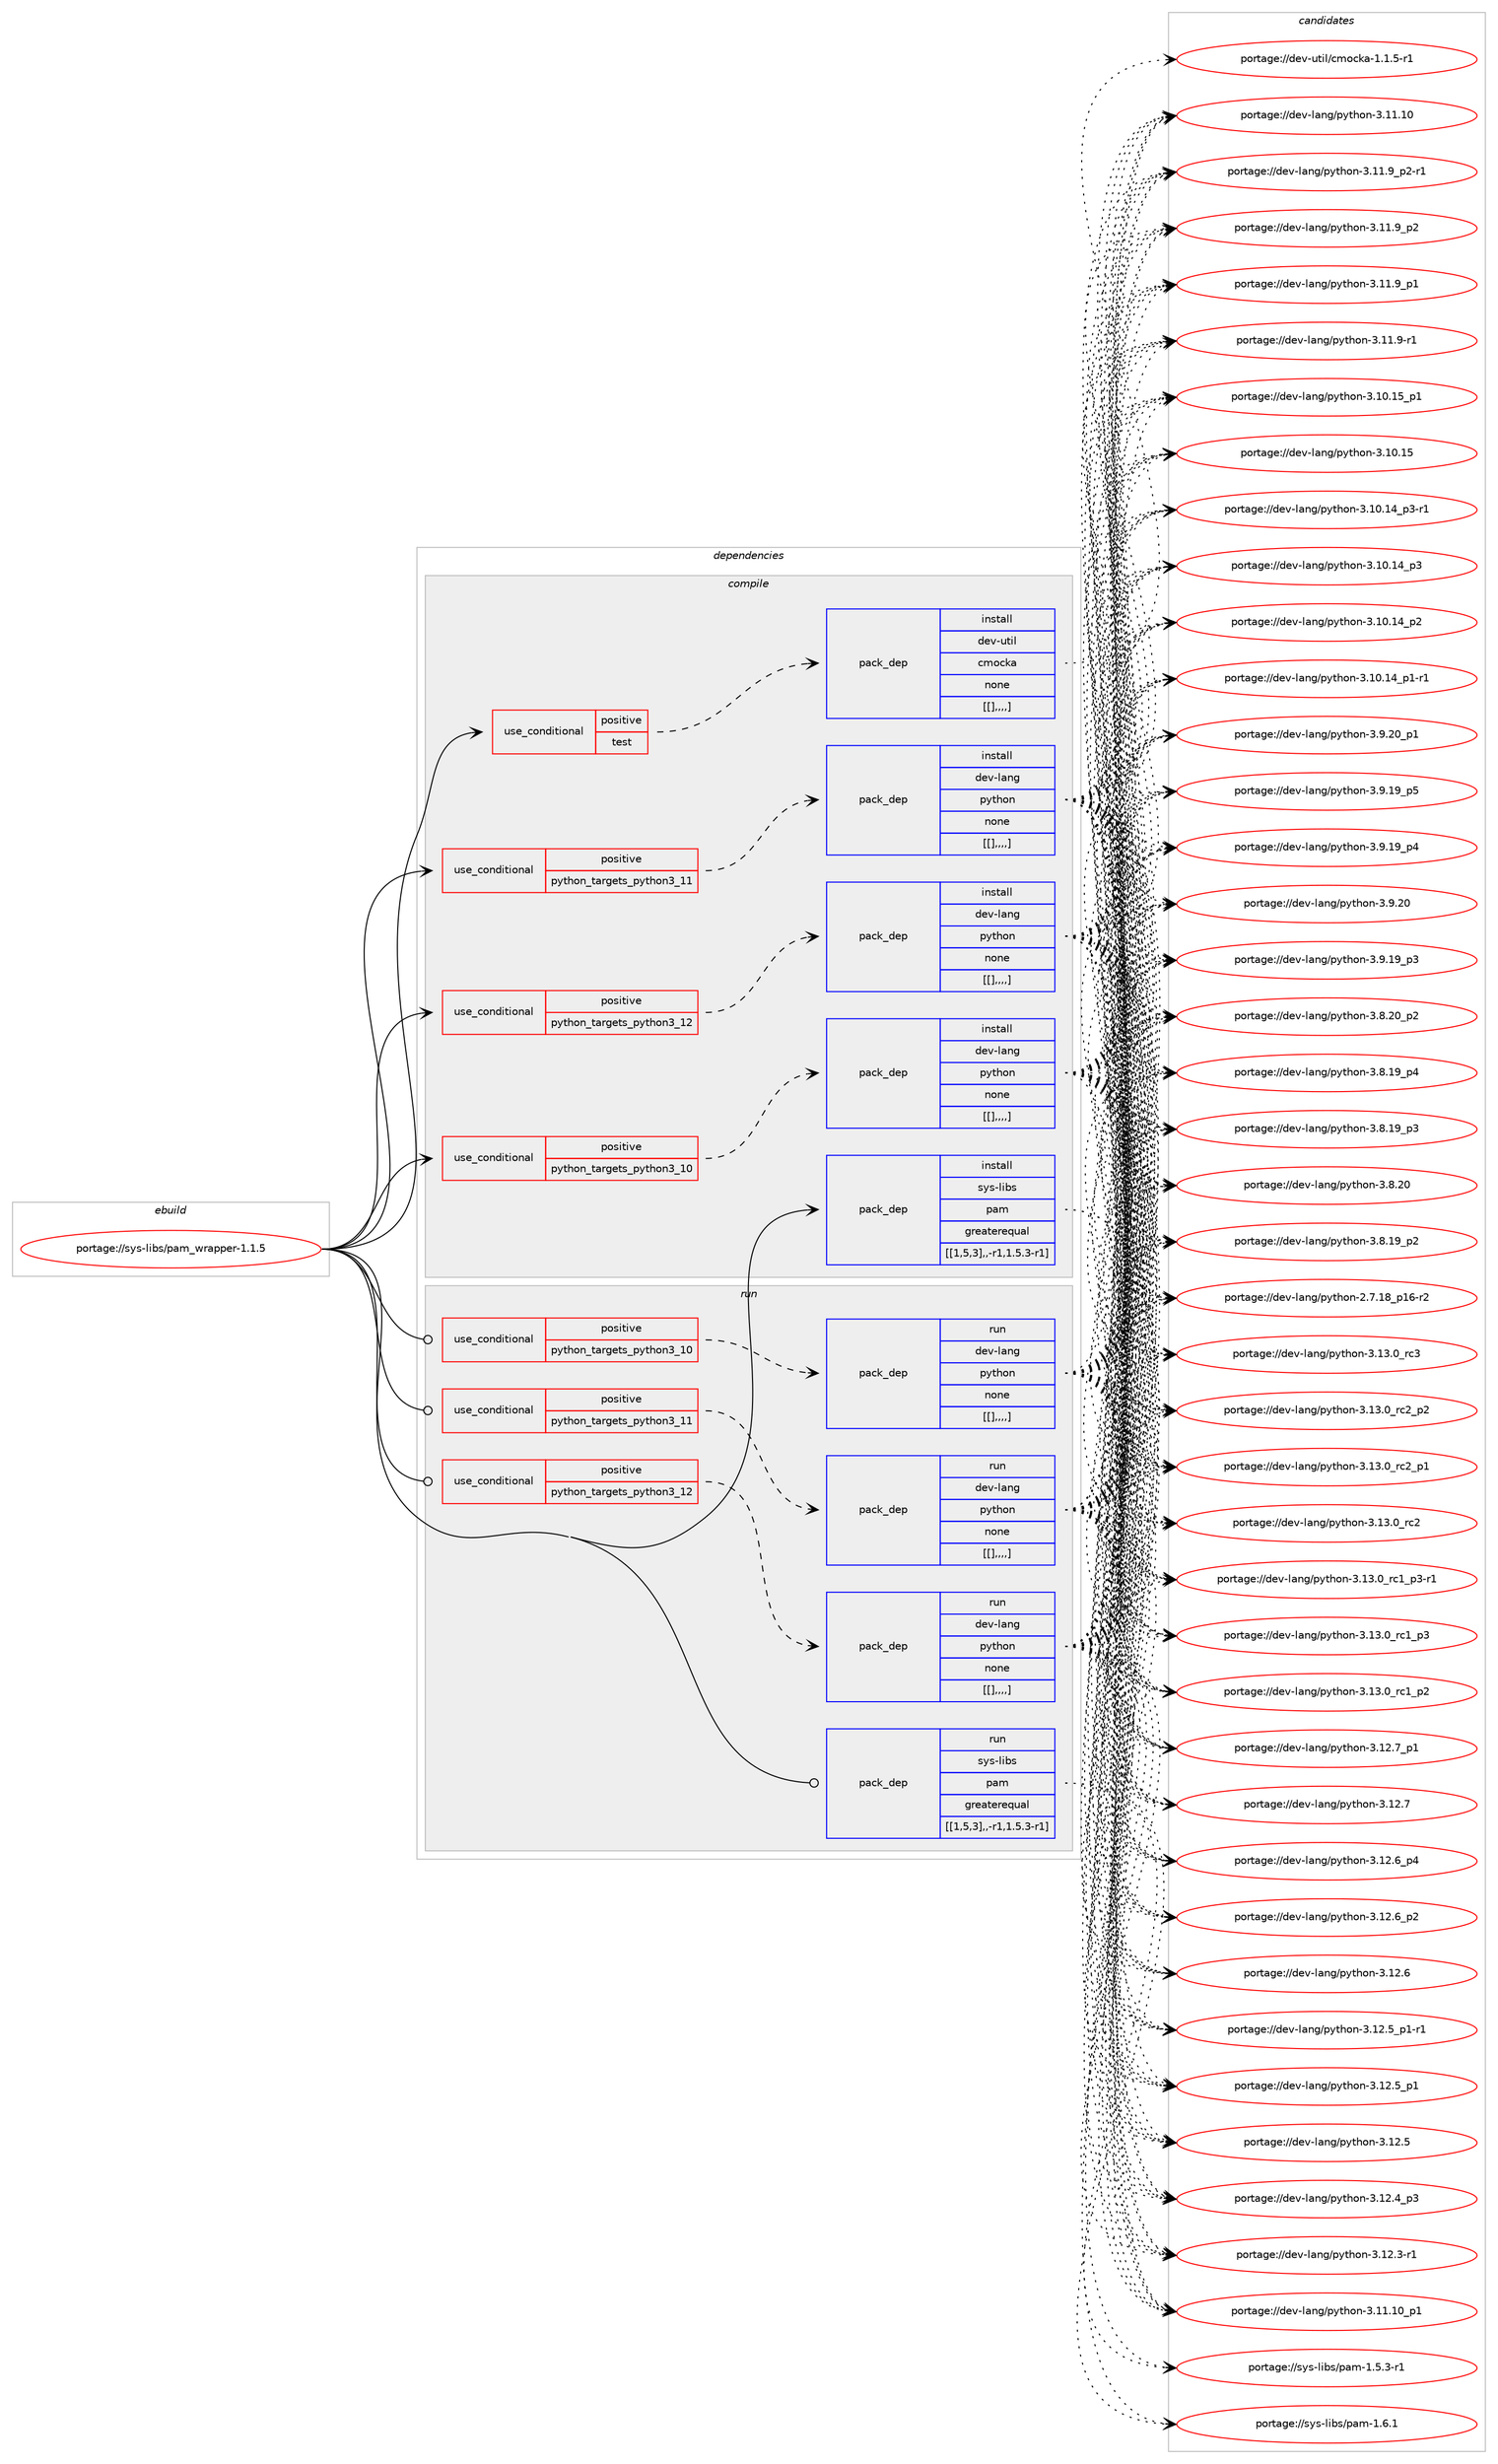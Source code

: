 digraph prolog {

# *************
# Graph options
# *************

newrank=true;
concentrate=true;
compound=true;
graph [rankdir=LR,fontname=Helvetica,fontsize=10,ranksep=1.5];#, ranksep=2.5, nodesep=0.2];
edge  [arrowhead=vee];
node  [fontname=Helvetica,fontsize=10];

# **********
# The ebuild
# **********

subgraph cluster_leftcol {
color=gray;
label=<<i>ebuild</i>>;
id [label="portage://sys-libs/pam_wrapper-1.1.5", color=red, width=4, href="../sys-libs/pam_wrapper-1.1.5.svg"];
}

# ****************
# The dependencies
# ****************

subgraph cluster_midcol {
color=gray;
label=<<i>dependencies</i>>;
subgraph cluster_compile {
fillcolor="#eeeeee";
style=filled;
label=<<i>compile</i>>;
subgraph cond4234 {
dependency12130 [label=<<TABLE BORDER="0" CELLBORDER="1" CELLSPACING="0" CELLPADDING="4"><TR><TD ROWSPAN="3" CELLPADDING="10">use_conditional</TD></TR><TR><TD>positive</TD></TR><TR><TD>python_targets_python3_10</TD></TR></TABLE>>, shape=none, color=red];
subgraph pack7859 {
dependency12131 [label=<<TABLE BORDER="0" CELLBORDER="1" CELLSPACING="0" CELLPADDING="4" WIDTH="220"><TR><TD ROWSPAN="6" CELLPADDING="30">pack_dep</TD></TR><TR><TD WIDTH="110">install</TD></TR><TR><TD>dev-lang</TD></TR><TR><TD>python</TD></TR><TR><TD>none</TD></TR><TR><TD>[[],,,,]</TD></TR></TABLE>>, shape=none, color=blue];
}
dependency12130:e -> dependency12131:w [weight=20,style="dashed",arrowhead="vee"];
}
id:e -> dependency12130:w [weight=20,style="solid",arrowhead="vee"];
subgraph cond4235 {
dependency12132 [label=<<TABLE BORDER="0" CELLBORDER="1" CELLSPACING="0" CELLPADDING="4"><TR><TD ROWSPAN="3" CELLPADDING="10">use_conditional</TD></TR><TR><TD>positive</TD></TR><TR><TD>python_targets_python3_11</TD></TR></TABLE>>, shape=none, color=red];
subgraph pack7860 {
dependency12133 [label=<<TABLE BORDER="0" CELLBORDER="1" CELLSPACING="0" CELLPADDING="4" WIDTH="220"><TR><TD ROWSPAN="6" CELLPADDING="30">pack_dep</TD></TR><TR><TD WIDTH="110">install</TD></TR><TR><TD>dev-lang</TD></TR><TR><TD>python</TD></TR><TR><TD>none</TD></TR><TR><TD>[[],,,,]</TD></TR></TABLE>>, shape=none, color=blue];
}
dependency12132:e -> dependency12133:w [weight=20,style="dashed",arrowhead="vee"];
}
id:e -> dependency12132:w [weight=20,style="solid",arrowhead="vee"];
subgraph cond4236 {
dependency12134 [label=<<TABLE BORDER="0" CELLBORDER="1" CELLSPACING="0" CELLPADDING="4"><TR><TD ROWSPAN="3" CELLPADDING="10">use_conditional</TD></TR><TR><TD>positive</TD></TR><TR><TD>python_targets_python3_12</TD></TR></TABLE>>, shape=none, color=red];
subgraph pack7861 {
dependency12135 [label=<<TABLE BORDER="0" CELLBORDER="1" CELLSPACING="0" CELLPADDING="4" WIDTH="220"><TR><TD ROWSPAN="6" CELLPADDING="30">pack_dep</TD></TR><TR><TD WIDTH="110">install</TD></TR><TR><TD>dev-lang</TD></TR><TR><TD>python</TD></TR><TR><TD>none</TD></TR><TR><TD>[[],,,,]</TD></TR></TABLE>>, shape=none, color=blue];
}
dependency12134:e -> dependency12135:w [weight=20,style="dashed",arrowhead="vee"];
}
id:e -> dependency12134:w [weight=20,style="solid",arrowhead="vee"];
subgraph cond4237 {
dependency12136 [label=<<TABLE BORDER="0" CELLBORDER="1" CELLSPACING="0" CELLPADDING="4"><TR><TD ROWSPAN="3" CELLPADDING="10">use_conditional</TD></TR><TR><TD>positive</TD></TR><TR><TD>test</TD></TR></TABLE>>, shape=none, color=red];
subgraph pack7862 {
dependency12137 [label=<<TABLE BORDER="0" CELLBORDER="1" CELLSPACING="0" CELLPADDING="4" WIDTH="220"><TR><TD ROWSPAN="6" CELLPADDING="30">pack_dep</TD></TR><TR><TD WIDTH="110">install</TD></TR><TR><TD>dev-util</TD></TR><TR><TD>cmocka</TD></TR><TR><TD>none</TD></TR><TR><TD>[[],,,,]</TD></TR></TABLE>>, shape=none, color=blue];
}
dependency12136:e -> dependency12137:w [weight=20,style="dashed",arrowhead="vee"];
}
id:e -> dependency12136:w [weight=20,style="solid",arrowhead="vee"];
subgraph pack7863 {
dependency12138 [label=<<TABLE BORDER="0" CELLBORDER="1" CELLSPACING="0" CELLPADDING="4" WIDTH="220"><TR><TD ROWSPAN="6" CELLPADDING="30">pack_dep</TD></TR><TR><TD WIDTH="110">install</TD></TR><TR><TD>sys-libs</TD></TR><TR><TD>pam</TD></TR><TR><TD>greaterequal</TD></TR><TR><TD>[[1,5,3],,-r1,1.5.3-r1]</TD></TR></TABLE>>, shape=none, color=blue];
}
id:e -> dependency12138:w [weight=20,style="solid",arrowhead="vee"];
}
subgraph cluster_compileandrun {
fillcolor="#eeeeee";
style=filled;
label=<<i>compile and run</i>>;
}
subgraph cluster_run {
fillcolor="#eeeeee";
style=filled;
label=<<i>run</i>>;
subgraph cond4238 {
dependency12139 [label=<<TABLE BORDER="0" CELLBORDER="1" CELLSPACING="0" CELLPADDING="4"><TR><TD ROWSPAN="3" CELLPADDING="10">use_conditional</TD></TR><TR><TD>positive</TD></TR><TR><TD>python_targets_python3_10</TD></TR></TABLE>>, shape=none, color=red];
subgraph pack7864 {
dependency12140 [label=<<TABLE BORDER="0" CELLBORDER="1" CELLSPACING="0" CELLPADDING="4" WIDTH="220"><TR><TD ROWSPAN="6" CELLPADDING="30">pack_dep</TD></TR><TR><TD WIDTH="110">run</TD></TR><TR><TD>dev-lang</TD></TR><TR><TD>python</TD></TR><TR><TD>none</TD></TR><TR><TD>[[],,,,]</TD></TR></TABLE>>, shape=none, color=blue];
}
dependency12139:e -> dependency12140:w [weight=20,style="dashed",arrowhead="vee"];
}
id:e -> dependency12139:w [weight=20,style="solid",arrowhead="odot"];
subgraph cond4239 {
dependency12141 [label=<<TABLE BORDER="0" CELLBORDER="1" CELLSPACING="0" CELLPADDING="4"><TR><TD ROWSPAN="3" CELLPADDING="10">use_conditional</TD></TR><TR><TD>positive</TD></TR><TR><TD>python_targets_python3_11</TD></TR></TABLE>>, shape=none, color=red];
subgraph pack7865 {
dependency12142 [label=<<TABLE BORDER="0" CELLBORDER="1" CELLSPACING="0" CELLPADDING="4" WIDTH="220"><TR><TD ROWSPAN="6" CELLPADDING="30">pack_dep</TD></TR><TR><TD WIDTH="110">run</TD></TR><TR><TD>dev-lang</TD></TR><TR><TD>python</TD></TR><TR><TD>none</TD></TR><TR><TD>[[],,,,]</TD></TR></TABLE>>, shape=none, color=blue];
}
dependency12141:e -> dependency12142:w [weight=20,style="dashed",arrowhead="vee"];
}
id:e -> dependency12141:w [weight=20,style="solid",arrowhead="odot"];
subgraph cond4240 {
dependency12143 [label=<<TABLE BORDER="0" CELLBORDER="1" CELLSPACING="0" CELLPADDING="4"><TR><TD ROWSPAN="3" CELLPADDING="10">use_conditional</TD></TR><TR><TD>positive</TD></TR><TR><TD>python_targets_python3_12</TD></TR></TABLE>>, shape=none, color=red];
subgraph pack7866 {
dependency12144 [label=<<TABLE BORDER="0" CELLBORDER="1" CELLSPACING="0" CELLPADDING="4" WIDTH="220"><TR><TD ROWSPAN="6" CELLPADDING="30">pack_dep</TD></TR><TR><TD WIDTH="110">run</TD></TR><TR><TD>dev-lang</TD></TR><TR><TD>python</TD></TR><TR><TD>none</TD></TR><TR><TD>[[],,,,]</TD></TR></TABLE>>, shape=none, color=blue];
}
dependency12143:e -> dependency12144:w [weight=20,style="dashed",arrowhead="vee"];
}
id:e -> dependency12143:w [weight=20,style="solid",arrowhead="odot"];
subgraph pack7867 {
dependency12145 [label=<<TABLE BORDER="0" CELLBORDER="1" CELLSPACING="0" CELLPADDING="4" WIDTH="220"><TR><TD ROWSPAN="6" CELLPADDING="30">pack_dep</TD></TR><TR><TD WIDTH="110">run</TD></TR><TR><TD>sys-libs</TD></TR><TR><TD>pam</TD></TR><TR><TD>greaterequal</TD></TR><TR><TD>[[1,5,3],,-r1,1.5.3-r1]</TD></TR></TABLE>>, shape=none, color=blue];
}
id:e -> dependency12145:w [weight=20,style="solid",arrowhead="odot"];
}
}

# **************
# The candidates
# **************

subgraph cluster_choices {
rank=same;
color=gray;
label=<<i>candidates</i>>;

subgraph choice7859 {
color=black;
nodesep=1;
choice10010111845108971101034711212111610411111045514649514648951149951 [label="portage://dev-lang/python-3.13.0_rc3", color=red, width=4,href="../dev-lang/python-3.13.0_rc3.svg"];
choice100101118451089711010347112121116104111110455146495146489511499509511250 [label="portage://dev-lang/python-3.13.0_rc2_p2", color=red, width=4,href="../dev-lang/python-3.13.0_rc2_p2.svg"];
choice100101118451089711010347112121116104111110455146495146489511499509511249 [label="portage://dev-lang/python-3.13.0_rc2_p1", color=red, width=4,href="../dev-lang/python-3.13.0_rc2_p1.svg"];
choice10010111845108971101034711212111610411111045514649514648951149950 [label="portage://dev-lang/python-3.13.0_rc2", color=red, width=4,href="../dev-lang/python-3.13.0_rc2.svg"];
choice1001011184510897110103471121211161041111104551464951464895114994995112514511449 [label="portage://dev-lang/python-3.13.0_rc1_p3-r1", color=red, width=4,href="../dev-lang/python-3.13.0_rc1_p3-r1.svg"];
choice100101118451089711010347112121116104111110455146495146489511499499511251 [label="portage://dev-lang/python-3.13.0_rc1_p3", color=red, width=4,href="../dev-lang/python-3.13.0_rc1_p3.svg"];
choice100101118451089711010347112121116104111110455146495146489511499499511250 [label="portage://dev-lang/python-3.13.0_rc1_p2", color=red, width=4,href="../dev-lang/python-3.13.0_rc1_p2.svg"];
choice100101118451089711010347112121116104111110455146495046559511249 [label="portage://dev-lang/python-3.12.7_p1", color=red, width=4,href="../dev-lang/python-3.12.7_p1.svg"];
choice10010111845108971101034711212111610411111045514649504655 [label="portage://dev-lang/python-3.12.7", color=red, width=4,href="../dev-lang/python-3.12.7.svg"];
choice100101118451089711010347112121116104111110455146495046549511252 [label="portage://dev-lang/python-3.12.6_p4", color=red, width=4,href="../dev-lang/python-3.12.6_p4.svg"];
choice100101118451089711010347112121116104111110455146495046549511250 [label="portage://dev-lang/python-3.12.6_p2", color=red, width=4,href="../dev-lang/python-3.12.6_p2.svg"];
choice10010111845108971101034711212111610411111045514649504654 [label="portage://dev-lang/python-3.12.6", color=red, width=4,href="../dev-lang/python-3.12.6.svg"];
choice1001011184510897110103471121211161041111104551464950465395112494511449 [label="portage://dev-lang/python-3.12.5_p1-r1", color=red, width=4,href="../dev-lang/python-3.12.5_p1-r1.svg"];
choice100101118451089711010347112121116104111110455146495046539511249 [label="portage://dev-lang/python-3.12.5_p1", color=red, width=4,href="../dev-lang/python-3.12.5_p1.svg"];
choice10010111845108971101034711212111610411111045514649504653 [label="portage://dev-lang/python-3.12.5", color=red, width=4,href="../dev-lang/python-3.12.5.svg"];
choice100101118451089711010347112121116104111110455146495046529511251 [label="portage://dev-lang/python-3.12.4_p3", color=red, width=4,href="../dev-lang/python-3.12.4_p3.svg"];
choice100101118451089711010347112121116104111110455146495046514511449 [label="portage://dev-lang/python-3.12.3-r1", color=red, width=4,href="../dev-lang/python-3.12.3-r1.svg"];
choice10010111845108971101034711212111610411111045514649494649489511249 [label="portage://dev-lang/python-3.11.10_p1", color=red, width=4,href="../dev-lang/python-3.11.10_p1.svg"];
choice1001011184510897110103471121211161041111104551464949464948 [label="portage://dev-lang/python-3.11.10", color=red, width=4,href="../dev-lang/python-3.11.10.svg"];
choice1001011184510897110103471121211161041111104551464949465795112504511449 [label="portage://dev-lang/python-3.11.9_p2-r1", color=red, width=4,href="../dev-lang/python-3.11.9_p2-r1.svg"];
choice100101118451089711010347112121116104111110455146494946579511250 [label="portage://dev-lang/python-3.11.9_p2", color=red, width=4,href="../dev-lang/python-3.11.9_p2.svg"];
choice100101118451089711010347112121116104111110455146494946579511249 [label="portage://dev-lang/python-3.11.9_p1", color=red, width=4,href="../dev-lang/python-3.11.9_p1.svg"];
choice100101118451089711010347112121116104111110455146494946574511449 [label="portage://dev-lang/python-3.11.9-r1", color=red, width=4,href="../dev-lang/python-3.11.9-r1.svg"];
choice10010111845108971101034711212111610411111045514649484649539511249 [label="portage://dev-lang/python-3.10.15_p1", color=red, width=4,href="../dev-lang/python-3.10.15_p1.svg"];
choice1001011184510897110103471121211161041111104551464948464953 [label="portage://dev-lang/python-3.10.15", color=red, width=4,href="../dev-lang/python-3.10.15.svg"];
choice100101118451089711010347112121116104111110455146494846495295112514511449 [label="portage://dev-lang/python-3.10.14_p3-r1", color=red, width=4,href="../dev-lang/python-3.10.14_p3-r1.svg"];
choice10010111845108971101034711212111610411111045514649484649529511251 [label="portage://dev-lang/python-3.10.14_p3", color=red, width=4,href="../dev-lang/python-3.10.14_p3.svg"];
choice10010111845108971101034711212111610411111045514649484649529511250 [label="portage://dev-lang/python-3.10.14_p2", color=red, width=4,href="../dev-lang/python-3.10.14_p2.svg"];
choice100101118451089711010347112121116104111110455146494846495295112494511449 [label="portage://dev-lang/python-3.10.14_p1-r1", color=red, width=4,href="../dev-lang/python-3.10.14_p1-r1.svg"];
choice100101118451089711010347112121116104111110455146574650489511249 [label="portage://dev-lang/python-3.9.20_p1", color=red, width=4,href="../dev-lang/python-3.9.20_p1.svg"];
choice10010111845108971101034711212111610411111045514657465048 [label="portage://dev-lang/python-3.9.20", color=red, width=4,href="../dev-lang/python-3.9.20.svg"];
choice100101118451089711010347112121116104111110455146574649579511253 [label="portage://dev-lang/python-3.9.19_p5", color=red, width=4,href="../dev-lang/python-3.9.19_p5.svg"];
choice100101118451089711010347112121116104111110455146574649579511252 [label="portage://dev-lang/python-3.9.19_p4", color=red, width=4,href="../dev-lang/python-3.9.19_p4.svg"];
choice100101118451089711010347112121116104111110455146574649579511251 [label="portage://dev-lang/python-3.9.19_p3", color=red, width=4,href="../dev-lang/python-3.9.19_p3.svg"];
choice100101118451089711010347112121116104111110455146564650489511250 [label="portage://dev-lang/python-3.8.20_p2", color=red, width=4,href="../dev-lang/python-3.8.20_p2.svg"];
choice10010111845108971101034711212111610411111045514656465048 [label="portage://dev-lang/python-3.8.20", color=red, width=4,href="../dev-lang/python-3.8.20.svg"];
choice100101118451089711010347112121116104111110455146564649579511252 [label="portage://dev-lang/python-3.8.19_p4", color=red, width=4,href="../dev-lang/python-3.8.19_p4.svg"];
choice100101118451089711010347112121116104111110455146564649579511251 [label="portage://dev-lang/python-3.8.19_p3", color=red, width=4,href="../dev-lang/python-3.8.19_p3.svg"];
choice100101118451089711010347112121116104111110455146564649579511250 [label="portage://dev-lang/python-3.8.19_p2", color=red, width=4,href="../dev-lang/python-3.8.19_p2.svg"];
choice100101118451089711010347112121116104111110455046554649569511249544511450 [label="portage://dev-lang/python-2.7.18_p16-r2", color=red, width=4,href="../dev-lang/python-2.7.18_p16-r2.svg"];
dependency12131:e -> choice10010111845108971101034711212111610411111045514649514648951149951:w [style=dotted,weight="100"];
dependency12131:e -> choice100101118451089711010347112121116104111110455146495146489511499509511250:w [style=dotted,weight="100"];
dependency12131:e -> choice100101118451089711010347112121116104111110455146495146489511499509511249:w [style=dotted,weight="100"];
dependency12131:e -> choice10010111845108971101034711212111610411111045514649514648951149950:w [style=dotted,weight="100"];
dependency12131:e -> choice1001011184510897110103471121211161041111104551464951464895114994995112514511449:w [style=dotted,weight="100"];
dependency12131:e -> choice100101118451089711010347112121116104111110455146495146489511499499511251:w [style=dotted,weight="100"];
dependency12131:e -> choice100101118451089711010347112121116104111110455146495146489511499499511250:w [style=dotted,weight="100"];
dependency12131:e -> choice100101118451089711010347112121116104111110455146495046559511249:w [style=dotted,weight="100"];
dependency12131:e -> choice10010111845108971101034711212111610411111045514649504655:w [style=dotted,weight="100"];
dependency12131:e -> choice100101118451089711010347112121116104111110455146495046549511252:w [style=dotted,weight="100"];
dependency12131:e -> choice100101118451089711010347112121116104111110455146495046549511250:w [style=dotted,weight="100"];
dependency12131:e -> choice10010111845108971101034711212111610411111045514649504654:w [style=dotted,weight="100"];
dependency12131:e -> choice1001011184510897110103471121211161041111104551464950465395112494511449:w [style=dotted,weight="100"];
dependency12131:e -> choice100101118451089711010347112121116104111110455146495046539511249:w [style=dotted,weight="100"];
dependency12131:e -> choice10010111845108971101034711212111610411111045514649504653:w [style=dotted,weight="100"];
dependency12131:e -> choice100101118451089711010347112121116104111110455146495046529511251:w [style=dotted,weight="100"];
dependency12131:e -> choice100101118451089711010347112121116104111110455146495046514511449:w [style=dotted,weight="100"];
dependency12131:e -> choice10010111845108971101034711212111610411111045514649494649489511249:w [style=dotted,weight="100"];
dependency12131:e -> choice1001011184510897110103471121211161041111104551464949464948:w [style=dotted,weight="100"];
dependency12131:e -> choice1001011184510897110103471121211161041111104551464949465795112504511449:w [style=dotted,weight="100"];
dependency12131:e -> choice100101118451089711010347112121116104111110455146494946579511250:w [style=dotted,weight="100"];
dependency12131:e -> choice100101118451089711010347112121116104111110455146494946579511249:w [style=dotted,weight="100"];
dependency12131:e -> choice100101118451089711010347112121116104111110455146494946574511449:w [style=dotted,weight="100"];
dependency12131:e -> choice10010111845108971101034711212111610411111045514649484649539511249:w [style=dotted,weight="100"];
dependency12131:e -> choice1001011184510897110103471121211161041111104551464948464953:w [style=dotted,weight="100"];
dependency12131:e -> choice100101118451089711010347112121116104111110455146494846495295112514511449:w [style=dotted,weight="100"];
dependency12131:e -> choice10010111845108971101034711212111610411111045514649484649529511251:w [style=dotted,weight="100"];
dependency12131:e -> choice10010111845108971101034711212111610411111045514649484649529511250:w [style=dotted,weight="100"];
dependency12131:e -> choice100101118451089711010347112121116104111110455146494846495295112494511449:w [style=dotted,weight="100"];
dependency12131:e -> choice100101118451089711010347112121116104111110455146574650489511249:w [style=dotted,weight="100"];
dependency12131:e -> choice10010111845108971101034711212111610411111045514657465048:w [style=dotted,weight="100"];
dependency12131:e -> choice100101118451089711010347112121116104111110455146574649579511253:w [style=dotted,weight="100"];
dependency12131:e -> choice100101118451089711010347112121116104111110455146574649579511252:w [style=dotted,weight="100"];
dependency12131:e -> choice100101118451089711010347112121116104111110455146574649579511251:w [style=dotted,weight="100"];
dependency12131:e -> choice100101118451089711010347112121116104111110455146564650489511250:w [style=dotted,weight="100"];
dependency12131:e -> choice10010111845108971101034711212111610411111045514656465048:w [style=dotted,weight="100"];
dependency12131:e -> choice100101118451089711010347112121116104111110455146564649579511252:w [style=dotted,weight="100"];
dependency12131:e -> choice100101118451089711010347112121116104111110455146564649579511251:w [style=dotted,weight="100"];
dependency12131:e -> choice100101118451089711010347112121116104111110455146564649579511250:w [style=dotted,weight="100"];
dependency12131:e -> choice100101118451089711010347112121116104111110455046554649569511249544511450:w [style=dotted,weight="100"];
}
subgraph choice7860 {
color=black;
nodesep=1;
choice10010111845108971101034711212111610411111045514649514648951149951 [label="portage://dev-lang/python-3.13.0_rc3", color=red, width=4,href="../dev-lang/python-3.13.0_rc3.svg"];
choice100101118451089711010347112121116104111110455146495146489511499509511250 [label="portage://dev-lang/python-3.13.0_rc2_p2", color=red, width=4,href="../dev-lang/python-3.13.0_rc2_p2.svg"];
choice100101118451089711010347112121116104111110455146495146489511499509511249 [label="portage://dev-lang/python-3.13.0_rc2_p1", color=red, width=4,href="../dev-lang/python-3.13.0_rc2_p1.svg"];
choice10010111845108971101034711212111610411111045514649514648951149950 [label="portage://dev-lang/python-3.13.0_rc2", color=red, width=4,href="../dev-lang/python-3.13.0_rc2.svg"];
choice1001011184510897110103471121211161041111104551464951464895114994995112514511449 [label="portage://dev-lang/python-3.13.0_rc1_p3-r1", color=red, width=4,href="../dev-lang/python-3.13.0_rc1_p3-r1.svg"];
choice100101118451089711010347112121116104111110455146495146489511499499511251 [label="portage://dev-lang/python-3.13.0_rc1_p3", color=red, width=4,href="../dev-lang/python-3.13.0_rc1_p3.svg"];
choice100101118451089711010347112121116104111110455146495146489511499499511250 [label="portage://dev-lang/python-3.13.0_rc1_p2", color=red, width=4,href="../dev-lang/python-3.13.0_rc1_p2.svg"];
choice100101118451089711010347112121116104111110455146495046559511249 [label="portage://dev-lang/python-3.12.7_p1", color=red, width=4,href="../dev-lang/python-3.12.7_p1.svg"];
choice10010111845108971101034711212111610411111045514649504655 [label="portage://dev-lang/python-3.12.7", color=red, width=4,href="../dev-lang/python-3.12.7.svg"];
choice100101118451089711010347112121116104111110455146495046549511252 [label="portage://dev-lang/python-3.12.6_p4", color=red, width=4,href="../dev-lang/python-3.12.6_p4.svg"];
choice100101118451089711010347112121116104111110455146495046549511250 [label="portage://dev-lang/python-3.12.6_p2", color=red, width=4,href="../dev-lang/python-3.12.6_p2.svg"];
choice10010111845108971101034711212111610411111045514649504654 [label="portage://dev-lang/python-3.12.6", color=red, width=4,href="../dev-lang/python-3.12.6.svg"];
choice1001011184510897110103471121211161041111104551464950465395112494511449 [label="portage://dev-lang/python-3.12.5_p1-r1", color=red, width=4,href="../dev-lang/python-3.12.5_p1-r1.svg"];
choice100101118451089711010347112121116104111110455146495046539511249 [label="portage://dev-lang/python-3.12.5_p1", color=red, width=4,href="../dev-lang/python-3.12.5_p1.svg"];
choice10010111845108971101034711212111610411111045514649504653 [label="portage://dev-lang/python-3.12.5", color=red, width=4,href="../dev-lang/python-3.12.5.svg"];
choice100101118451089711010347112121116104111110455146495046529511251 [label="portage://dev-lang/python-3.12.4_p3", color=red, width=4,href="../dev-lang/python-3.12.4_p3.svg"];
choice100101118451089711010347112121116104111110455146495046514511449 [label="portage://dev-lang/python-3.12.3-r1", color=red, width=4,href="../dev-lang/python-3.12.3-r1.svg"];
choice10010111845108971101034711212111610411111045514649494649489511249 [label="portage://dev-lang/python-3.11.10_p1", color=red, width=4,href="../dev-lang/python-3.11.10_p1.svg"];
choice1001011184510897110103471121211161041111104551464949464948 [label="portage://dev-lang/python-3.11.10", color=red, width=4,href="../dev-lang/python-3.11.10.svg"];
choice1001011184510897110103471121211161041111104551464949465795112504511449 [label="portage://dev-lang/python-3.11.9_p2-r1", color=red, width=4,href="../dev-lang/python-3.11.9_p2-r1.svg"];
choice100101118451089711010347112121116104111110455146494946579511250 [label="portage://dev-lang/python-3.11.9_p2", color=red, width=4,href="../dev-lang/python-3.11.9_p2.svg"];
choice100101118451089711010347112121116104111110455146494946579511249 [label="portage://dev-lang/python-3.11.9_p1", color=red, width=4,href="../dev-lang/python-3.11.9_p1.svg"];
choice100101118451089711010347112121116104111110455146494946574511449 [label="portage://dev-lang/python-3.11.9-r1", color=red, width=4,href="../dev-lang/python-3.11.9-r1.svg"];
choice10010111845108971101034711212111610411111045514649484649539511249 [label="portage://dev-lang/python-3.10.15_p1", color=red, width=4,href="../dev-lang/python-3.10.15_p1.svg"];
choice1001011184510897110103471121211161041111104551464948464953 [label="portage://dev-lang/python-3.10.15", color=red, width=4,href="../dev-lang/python-3.10.15.svg"];
choice100101118451089711010347112121116104111110455146494846495295112514511449 [label="portage://dev-lang/python-3.10.14_p3-r1", color=red, width=4,href="../dev-lang/python-3.10.14_p3-r1.svg"];
choice10010111845108971101034711212111610411111045514649484649529511251 [label="portage://dev-lang/python-3.10.14_p3", color=red, width=4,href="../dev-lang/python-3.10.14_p3.svg"];
choice10010111845108971101034711212111610411111045514649484649529511250 [label="portage://dev-lang/python-3.10.14_p2", color=red, width=4,href="../dev-lang/python-3.10.14_p2.svg"];
choice100101118451089711010347112121116104111110455146494846495295112494511449 [label="portage://dev-lang/python-3.10.14_p1-r1", color=red, width=4,href="../dev-lang/python-3.10.14_p1-r1.svg"];
choice100101118451089711010347112121116104111110455146574650489511249 [label="portage://dev-lang/python-3.9.20_p1", color=red, width=4,href="../dev-lang/python-3.9.20_p1.svg"];
choice10010111845108971101034711212111610411111045514657465048 [label="portage://dev-lang/python-3.9.20", color=red, width=4,href="../dev-lang/python-3.9.20.svg"];
choice100101118451089711010347112121116104111110455146574649579511253 [label="portage://dev-lang/python-3.9.19_p5", color=red, width=4,href="../dev-lang/python-3.9.19_p5.svg"];
choice100101118451089711010347112121116104111110455146574649579511252 [label="portage://dev-lang/python-3.9.19_p4", color=red, width=4,href="../dev-lang/python-3.9.19_p4.svg"];
choice100101118451089711010347112121116104111110455146574649579511251 [label="portage://dev-lang/python-3.9.19_p3", color=red, width=4,href="../dev-lang/python-3.9.19_p3.svg"];
choice100101118451089711010347112121116104111110455146564650489511250 [label="portage://dev-lang/python-3.8.20_p2", color=red, width=4,href="../dev-lang/python-3.8.20_p2.svg"];
choice10010111845108971101034711212111610411111045514656465048 [label="portage://dev-lang/python-3.8.20", color=red, width=4,href="../dev-lang/python-3.8.20.svg"];
choice100101118451089711010347112121116104111110455146564649579511252 [label="portage://dev-lang/python-3.8.19_p4", color=red, width=4,href="../dev-lang/python-3.8.19_p4.svg"];
choice100101118451089711010347112121116104111110455146564649579511251 [label="portage://dev-lang/python-3.8.19_p3", color=red, width=4,href="../dev-lang/python-3.8.19_p3.svg"];
choice100101118451089711010347112121116104111110455146564649579511250 [label="portage://dev-lang/python-3.8.19_p2", color=red, width=4,href="../dev-lang/python-3.8.19_p2.svg"];
choice100101118451089711010347112121116104111110455046554649569511249544511450 [label="portage://dev-lang/python-2.7.18_p16-r2", color=red, width=4,href="../dev-lang/python-2.7.18_p16-r2.svg"];
dependency12133:e -> choice10010111845108971101034711212111610411111045514649514648951149951:w [style=dotted,weight="100"];
dependency12133:e -> choice100101118451089711010347112121116104111110455146495146489511499509511250:w [style=dotted,weight="100"];
dependency12133:e -> choice100101118451089711010347112121116104111110455146495146489511499509511249:w [style=dotted,weight="100"];
dependency12133:e -> choice10010111845108971101034711212111610411111045514649514648951149950:w [style=dotted,weight="100"];
dependency12133:e -> choice1001011184510897110103471121211161041111104551464951464895114994995112514511449:w [style=dotted,weight="100"];
dependency12133:e -> choice100101118451089711010347112121116104111110455146495146489511499499511251:w [style=dotted,weight="100"];
dependency12133:e -> choice100101118451089711010347112121116104111110455146495146489511499499511250:w [style=dotted,weight="100"];
dependency12133:e -> choice100101118451089711010347112121116104111110455146495046559511249:w [style=dotted,weight="100"];
dependency12133:e -> choice10010111845108971101034711212111610411111045514649504655:w [style=dotted,weight="100"];
dependency12133:e -> choice100101118451089711010347112121116104111110455146495046549511252:w [style=dotted,weight="100"];
dependency12133:e -> choice100101118451089711010347112121116104111110455146495046549511250:w [style=dotted,weight="100"];
dependency12133:e -> choice10010111845108971101034711212111610411111045514649504654:w [style=dotted,weight="100"];
dependency12133:e -> choice1001011184510897110103471121211161041111104551464950465395112494511449:w [style=dotted,weight="100"];
dependency12133:e -> choice100101118451089711010347112121116104111110455146495046539511249:w [style=dotted,weight="100"];
dependency12133:e -> choice10010111845108971101034711212111610411111045514649504653:w [style=dotted,weight="100"];
dependency12133:e -> choice100101118451089711010347112121116104111110455146495046529511251:w [style=dotted,weight="100"];
dependency12133:e -> choice100101118451089711010347112121116104111110455146495046514511449:w [style=dotted,weight="100"];
dependency12133:e -> choice10010111845108971101034711212111610411111045514649494649489511249:w [style=dotted,weight="100"];
dependency12133:e -> choice1001011184510897110103471121211161041111104551464949464948:w [style=dotted,weight="100"];
dependency12133:e -> choice1001011184510897110103471121211161041111104551464949465795112504511449:w [style=dotted,weight="100"];
dependency12133:e -> choice100101118451089711010347112121116104111110455146494946579511250:w [style=dotted,weight="100"];
dependency12133:e -> choice100101118451089711010347112121116104111110455146494946579511249:w [style=dotted,weight="100"];
dependency12133:e -> choice100101118451089711010347112121116104111110455146494946574511449:w [style=dotted,weight="100"];
dependency12133:e -> choice10010111845108971101034711212111610411111045514649484649539511249:w [style=dotted,weight="100"];
dependency12133:e -> choice1001011184510897110103471121211161041111104551464948464953:w [style=dotted,weight="100"];
dependency12133:e -> choice100101118451089711010347112121116104111110455146494846495295112514511449:w [style=dotted,weight="100"];
dependency12133:e -> choice10010111845108971101034711212111610411111045514649484649529511251:w [style=dotted,weight="100"];
dependency12133:e -> choice10010111845108971101034711212111610411111045514649484649529511250:w [style=dotted,weight="100"];
dependency12133:e -> choice100101118451089711010347112121116104111110455146494846495295112494511449:w [style=dotted,weight="100"];
dependency12133:e -> choice100101118451089711010347112121116104111110455146574650489511249:w [style=dotted,weight="100"];
dependency12133:e -> choice10010111845108971101034711212111610411111045514657465048:w [style=dotted,weight="100"];
dependency12133:e -> choice100101118451089711010347112121116104111110455146574649579511253:w [style=dotted,weight="100"];
dependency12133:e -> choice100101118451089711010347112121116104111110455146574649579511252:w [style=dotted,weight="100"];
dependency12133:e -> choice100101118451089711010347112121116104111110455146574649579511251:w [style=dotted,weight="100"];
dependency12133:e -> choice100101118451089711010347112121116104111110455146564650489511250:w [style=dotted,weight="100"];
dependency12133:e -> choice10010111845108971101034711212111610411111045514656465048:w [style=dotted,weight="100"];
dependency12133:e -> choice100101118451089711010347112121116104111110455146564649579511252:w [style=dotted,weight="100"];
dependency12133:e -> choice100101118451089711010347112121116104111110455146564649579511251:w [style=dotted,weight="100"];
dependency12133:e -> choice100101118451089711010347112121116104111110455146564649579511250:w [style=dotted,weight="100"];
dependency12133:e -> choice100101118451089711010347112121116104111110455046554649569511249544511450:w [style=dotted,weight="100"];
}
subgraph choice7861 {
color=black;
nodesep=1;
choice10010111845108971101034711212111610411111045514649514648951149951 [label="portage://dev-lang/python-3.13.0_rc3", color=red, width=4,href="../dev-lang/python-3.13.0_rc3.svg"];
choice100101118451089711010347112121116104111110455146495146489511499509511250 [label="portage://dev-lang/python-3.13.0_rc2_p2", color=red, width=4,href="../dev-lang/python-3.13.0_rc2_p2.svg"];
choice100101118451089711010347112121116104111110455146495146489511499509511249 [label="portage://dev-lang/python-3.13.0_rc2_p1", color=red, width=4,href="../dev-lang/python-3.13.0_rc2_p1.svg"];
choice10010111845108971101034711212111610411111045514649514648951149950 [label="portage://dev-lang/python-3.13.0_rc2", color=red, width=4,href="../dev-lang/python-3.13.0_rc2.svg"];
choice1001011184510897110103471121211161041111104551464951464895114994995112514511449 [label="portage://dev-lang/python-3.13.0_rc1_p3-r1", color=red, width=4,href="../dev-lang/python-3.13.0_rc1_p3-r1.svg"];
choice100101118451089711010347112121116104111110455146495146489511499499511251 [label="portage://dev-lang/python-3.13.0_rc1_p3", color=red, width=4,href="../dev-lang/python-3.13.0_rc1_p3.svg"];
choice100101118451089711010347112121116104111110455146495146489511499499511250 [label="portage://dev-lang/python-3.13.0_rc1_p2", color=red, width=4,href="../dev-lang/python-3.13.0_rc1_p2.svg"];
choice100101118451089711010347112121116104111110455146495046559511249 [label="portage://dev-lang/python-3.12.7_p1", color=red, width=4,href="../dev-lang/python-3.12.7_p1.svg"];
choice10010111845108971101034711212111610411111045514649504655 [label="portage://dev-lang/python-3.12.7", color=red, width=4,href="../dev-lang/python-3.12.7.svg"];
choice100101118451089711010347112121116104111110455146495046549511252 [label="portage://dev-lang/python-3.12.6_p4", color=red, width=4,href="../dev-lang/python-3.12.6_p4.svg"];
choice100101118451089711010347112121116104111110455146495046549511250 [label="portage://dev-lang/python-3.12.6_p2", color=red, width=4,href="../dev-lang/python-3.12.6_p2.svg"];
choice10010111845108971101034711212111610411111045514649504654 [label="portage://dev-lang/python-3.12.6", color=red, width=4,href="../dev-lang/python-3.12.6.svg"];
choice1001011184510897110103471121211161041111104551464950465395112494511449 [label="portage://dev-lang/python-3.12.5_p1-r1", color=red, width=4,href="../dev-lang/python-3.12.5_p1-r1.svg"];
choice100101118451089711010347112121116104111110455146495046539511249 [label="portage://dev-lang/python-3.12.5_p1", color=red, width=4,href="../dev-lang/python-3.12.5_p1.svg"];
choice10010111845108971101034711212111610411111045514649504653 [label="portage://dev-lang/python-3.12.5", color=red, width=4,href="../dev-lang/python-3.12.5.svg"];
choice100101118451089711010347112121116104111110455146495046529511251 [label="portage://dev-lang/python-3.12.4_p3", color=red, width=4,href="../dev-lang/python-3.12.4_p3.svg"];
choice100101118451089711010347112121116104111110455146495046514511449 [label="portage://dev-lang/python-3.12.3-r1", color=red, width=4,href="../dev-lang/python-3.12.3-r1.svg"];
choice10010111845108971101034711212111610411111045514649494649489511249 [label="portage://dev-lang/python-3.11.10_p1", color=red, width=4,href="../dev-lang/python-3.11.10_p1.svg"];
choice1001011184510897110103471121211161041111104551464949464948 [label="portage://dev-lang/python-3.11.10", color=red, width=4,href="../dev-lang/python-3.11.10.svg"];
choice1001011184510897110103471121211161041111104551464949465795112504511449 [label="portage://dev-lang/python-3.11.9_p2-r1", color=red, width=4,href="../dev-lang/python-3.11.9_p2-r1.svg"];
choice100101118451089711010347112121116104111110455146494946579511250 [label="portage://dev-lang/python-3.11.9_p2", color=red, width=4,href="../dev-lang/python-3.11.9_p2.svg"];
choice100101118451089711010347112121116104111110455146494946579511249 [label="portage://dev-lang/python-3.11.9_p1", color=red, width=4,href="../dev-lang/python-3.11.9_p1.svg"];
choice100101118451089711010347112121116104111110455146494946574511449 [label="portage://dev-lang/python-3.11.9-r1", color=red, width=4,href="../dev-lang/python-3.11.9-r1.svg"];
choice10010111845108971101034711212111610411111045514649484649539511249 [label="portage://dev-lang/python-3.10.15_p1", color=red, width=4,href="../dev-lang/python-3.10.15_p1.svg"];
choice1001011184510897110103471121211161041111104551464948464953 [label="portage://dev-lang/python-3.10.15", color=red, width=4,href="../dev-lang/python-3.10.15.svg"];
choice100101118451089711010347112121116104111110455146494846495295112514511449 [label="portage://dev-lang/python-3.10.14_p3-r1", color=red, width=4,href="../dev-lang/python-3.10.14_p3-r1.svg"];
choice10010111845108971101034711212111610411111045514649484649529511251 [label="portage://dev-lang/python-3.10.14_p3", color=red, width=4,href="../dev-lang/python-3.10.14_p3.svg"];
choice10010111845108971101034711212111610411111045514649484649529511250 [label="portage://dev-lang/python-3.10.14_p2", color=red, width=4,href="../dev-lang/python-3.10.14_p2.svg"];
choice100101118451089711010347112121116104111110455146494846495295112494511449 [label="portage://dev-lang/python-3.10.14_p1-r1", color=red, width=4,href="../dev-lang/python-3.10.14_p1-r1.svg"];
choice100101118451089711010347112121116104111110455146574650489511249 [label="portage://dev-lang/python-3.9.20_p1", color=red, width=4,href="../dev-lang/python-3.9.20_p1.svg"];
choice10010111845108971101034711212111610411111045514657465048 [label="portage://dev-lang/python-3.9.20", color=red, width=4,href="../dev-lang/python-3.9.20.svg"];
choice100101118451089711010347112121116104111110455146574649579511253 [label="portage://dev-lang/python-3.9.19_p5", color=red, width=4,href="../dev-lang/python-3.9.19_p5.svg"];
choice100101118451089711010347112121116104111110455146574649579511252 [label="portage://dev-lang/python-3.9.19_p4", color=red, width=4,href="../dev-lang/python-3.9.19_p4.svg"];
choice100101118451089711010347112121116104111110455146574649579511251 [label="portage://dev-lang/python-3.9.19_p3", color=red, width=4,href="../dev-lang/python-3.9.19_p3.svg"];
choice100101118451089711010347112121116104111110455146564650489511250 [label="portage://dev-lang/python-3.8.20_p2", color=red, width=4,href="../dev-lang/python-3.8.20_p2.svg"];
choice10010111845108971101034711212111610411111045514656465048 [label="portage://dev-lang/python-3.8.20", color=red, width=4,href="../dev-lang/python-3.8.20.svg"];
choice100101118451089711010347112121116104111110455146564649579511252 [label="portage://dev-lang/python-3.8.19_p4", color=red, width=4,href="../dev-lang/python-3.8.19_p4.svg"];
choice100101118451089711010347112121116104111110455146564649579511251 [label="portage://dev-lang/python-3.8.19_p3", color=red, width=4,href="../dev-lang/python-3.8.19_p3.svg"];
choice100101118451089711010347112121116104111110455146564649579511250 [label="portage://dev-lang/python-3.8.19_p2", color=red, width=4,href="../dev-lang/python-3.8.19_p2.svg"];
choice100101118451089711010347112121116104111110455046554649569511249544511450 [label="portage://dev-lang/python-2.7.18_p16-r2", color=red, width=4,href="../dev-lang/python-2.7.18_p16-r2.svg"];
dependency12135:e -> choice10010111845108971101034711212111610411111045514649514648951149951:w [style=dotted,weight="100"];
dependency12135:e -> choice100101118451089711010347112121116104111110455146495146489511499509511250:w [style=dotted,weight="100"];
dependency12135:e -> choice100101118451089711010347112121116104111110455146495146489511499509511249:w [style=dotted,weight="100"];
dependency12135:e -> choice10010111845108971101034711212111610411111045514649514648951149950:w [style=dotted,weight="100"];
dependency12135:e -> choice1001011184510897110103471121211161041111104551464951464895114994995112514511449:w [style=dotted,weight="100"];
dependency12135:e -> choice100101118451089711010347112121116104111110455146495146489511499499511251:w [style=dotted,weight="100"];
dependency12135:e -> choice100101118451089711010347112121116104111110455146495146489511499499511250:w [style=dotted,weight="100"];
dependency12135:e -> choice100101118451089711010347112121116104111110455146495046559511249:w [style=dotted,weight="100"];
dependency12135:e -> choice10010111845108971101034711212111610411111045514649504655:w [style=dotted,weight="100"];
dependency12135:e -> choice100101118451089711010347112121116104111110455146495046549511252:w [style=dotted,weight="100"];
dependency12135:e -> choice100101118451089711010347112121116104111110455146495046549511250:w [style=dotted,weight="100"];
dependency12135:e -> choice10010111845108971101034711212111610411111045514649504654:w [style=dotted,weight="100"];
dependency12135:e -> choice1001011184510897110103471121211161041111104551464950465395112494511449:w [style=dotted,weight="100"];
dependency12135:e -> choice100101118451089711010347112121116104111110455146495046539511249:w [style=dotted,weight="100"];
dependency12135:e -> choice10010111845108971101034711212111610411111045514649504653:w [style=dotted,weight="100"];
dependency12135:e -> choice100101118451089711010347112121116104111110455146495046529511251:w [style=dotted,weight="100"];
dependency12135:e -> choice100101118451089711010347112121116104111110455146495046514511449:w [style=dotted,weight="100"];
dependency12135:e -> choice10010111845108971101034711212111610411111045514649494649489511249:w [style=dotted,weight="100"];
dependency12135:e -> choice1001011184510897110103471121211161041111104551464949464948:w [style=dotted,weight="100"];
dependency12135:e -> choice1001011184510897110103471121211161041111104551464949465795112504511449:w [style=dotted,weight="100"];
dependency12135:e -> choice100101118451089711010347112121116104111110455146494946579511250:w [style=dotted,weight="100"];
dependency12135:e -> choice100101118451089711010347112121116104111110455146494946579511249:w [style=dotted,weight="100"];
dependency12135:e -> choice100101118451089711010347112121116104111110455146494946574511449:w [style=dotted,weight="100"];
dependency12135:e -> choice10010111845108971101034711212111610411111045514649484649539511249:w [style=dotted,weight="100"];
dependency12135:e -> choice1001011184510897110103471121211161041111104551464948464953:w [style=dotted,weight="100"];
dependency12135:e -> choice100101118451089711010347112121116104111110455146494846495295112514511449:w [style=dotted,weight="100"];
dependency12135:e -> choice10010111845108971101034711212111610411111045514649484649529511251:w [style=dotted,weight="100"];
dependency12135:e -> choice10010111845108971101034711212111610411111045514649484649529511250:w [style=dotted,weight="100"];
dependency12135:e -> choice100101118451089711010347112121116104111110455146494846495295112494511449:w [style=dotted,weight="100"];
dependency12135:e -> choice100101118451089711010347112121116104111110455146574650489511249:w [style=dotted,weight="100"];
dependency12135:e -> choice10010111845108971101034711212111610411111045514657465048:w [style=dotted,weight="100"];
dependency12135:e -> choice100101118451089711010347112121116104111110455146574649579511253:w [style=dotted,weight="100"];
dependency12135:e -> choice100101118451089711010347112121116104111110455146574649579511252:w [style=dotted,weight="100"];
dependency12135:e -> choice100101118451089711010347112121116104111110455146574649579511251:w [style=dotted,weight="100"];
dependency12135:e -> choice100101118451089711010347112121116104111110455146564650489511250:w [style=dotted,weight="100"];
dependency12135:e -> choice10010111845108971101034711212111610411111045514656465048:w [style=dotted,weight="100"];
dependency12135:e -> choice100101118451089711010347112121116104111110455146564649579511252:w [style=dotted,weight="100"];
dependency12135:e -> choice100101118451089711010347112121116104111110455146564649579511251:w [style=dotted,weight="100"];
dependency12135:e -> choice100101118451089711010347112121116104111110455146564649579511250:w [style=dotted,weight="100"];
dependency12135:e -> choice100101118451089711010347112121116104111110455046554649569511249544511450:w [style=dotted,weight="100"];
}
subgraph choice7862 {
color=black;
nodesep=1;
choice10010111845117116105108479910911199107974549464946534511449 [label="portage://dev-util/cmocka-1.1.5-r1", color=red, width=4,href="../dev-util/cmocka-1.1.5-r1.svg"];
dependency12137:e -> choice10010111845117116105108479910911199107974549464946534511449:w [style=dotted,weight="100"];
}
subgraph choice7863 {
color=black;
nodesep=1;
choice11512111545108105981154711297109454946544649 [label="portage://sys-libs/pam-1.6.1", color=red, width=4,href="../sys-libs/pam-1.6.1.svg"];
choice115121115451081059811547112971094549465346514511449 [label="portage://sys-libs/pam-1.5.3-r1", color=red, width=4,href="../sys-libs/pam-1.5.3-r1.svg"];
dependency12138:e -> choice11512111545108105981154711297109454946544649:w [style=dotted,weight="100"];
dependency12138:e -> choice115121115451081059811547112971094549465346514511449:w [style=dotted,weight="100"];
}
subgraph choice7864 {
color=black;
nodesep=1;
choice10010111845108971101034711212111610411111045514649514648951149951 [label="portage://dev-lang/python-3.13.0_rc3", color=red, width=4,href="../dev-lang/python-3.13.0_rc3.svg"];
choice100101118451089711010347112121116104111110455146495146489511499509511250 [label="portage://dev-lang/python-3.13.0_rc2_p2", color=red, width=4,href="../dev-lang/python-3.13.0_rc2_p2.svg"];
choice100101118451089711010347112121116104111110455146495146489511499509511249 [label="portage://dev-lang/python-3.13.0_rc2_p1", color=red, width=4,href="../dev-lang/python-3.13.0_rc2_p1.svg"];
choice10010111845108971101034711212111610411111045514649514648951149950 [label="portage://dev-lang/python-3.13.0_rc2", color=red, width=4,href="../dev-lang/python-3.13.0_rc2.svg"];
choice1001011184510897110103471121211161041111104551464951464895114994995112514511449 [label="portage://dev-lang/python-3.13.0_rc1_p3-r1", color=red, width=4,href="../dev-lang/python-3.13.0_rc1_p3-r1.svg"];
choice100101118451089711010347112121116104111110455146495146489511499499511251 [label="portage://dev-lang/python-3.13.0_rc1_p3", color=red, width=4,href="../dev-lang/python-3.13.0_rc1_p3.svg"];
choice100101118451089711010347112121116104111110455146495146489511499499511250 [label="portage://dev-lang/python-3.13.0_rc1_p2", color=red, width=4,href="../dev-lang/python-3.13.0_rc1_p2.svg"];
choice100101118451089711010347112121116104111110455146495046559511249 [label="portage://dev-lang/python-3.12.7_p1", color=red, width=4,href="../dev-lang/python-3.12.7_p1.svg"];
choice10010111845108971101034711212111610411111045514649504655 [label="portage://dev-lang/python-3.12.7", color=red, width=4,href="../dev-lang/python-3.12.7.svg"];
choice100101118451089711010347112121116104111110455146495046549511252 [label="portage://dev-lang/python-3.12.6_p4", color=red, width=4,href="../dev-lang/python-3.12.6_p4.svg"];
choice100101118451089711010347112121116104111110455146495046549511250 [label="portage://dev-lang/python-3.12.6_p2", color=red, width=4,href="../dev-lang/python-3.12.6_p2.svg"];
choice10010111845108971101034711212111610411111045514649504654 [label="portage://dev-lang/python-3.12.6", color=red, width=4,href="../dev-lang/python-3.12.6.svg"];
choice1001011184510897110103471121211161041111104551464950465395112494511449 [label="portage://dev-lang/python-3.12.5_p1-r1", color=red, width=4,href="../dev-lang/python-3.12.5_p1-r1.svg"];
choice100101118451089711010347112121116104111110455146495046539511249 [label="portage://dev-lang/python-3.12.5_p1", color=red, width=4,href="../dev-lang/python-3.12.5_p1.svg"];
choice10010111845108971101034711212111610411111045514649504653 [label="portage://dev-lang/python-3.12.5", color=red, width=4,href="../dev-lang/python-3.12.5.svg"];
choice100101118451089711010347112121116104111110455146495046529511251 [label="portage://dev-lang/python-3.12.4_p3", color=red, width=4,href="../dev-lang/python-3.12.4_p3.svg"];
choice100101118451089711010347112121116104111110455146495046514511449 [label="portage://dev-lang/python-3.12.3-r1", color=red, width=4,href="../dev-lang/python-3.12.3-r1.svg"];
choice10010111845108971101034711212111610411111045514649494649489511249 [label="portage://dev-lang/python-3.11.10_p1", color=red, width=4,href="../dev-lang/python-3.11.10_p1.svg"];
choice1001011184510897110103471121211161041111104551464949464948 [label="portage://dev-lang/python-3.11.10", color=red, width=4,href="../dev-lang/python-3.11.10.svg"];
choice1001011184510897110103471121211161041111104551464949465795112504511449 [label="portage://dev-lang/python-3.11.9_p2-r1", color=red, width=4,href="../dev-lang/python-3.11.9_p2-r1.svg"];
choice100101118451089711010347112121116104111110455146494946579511250 [label="portage://dev-lang/python-3.11.9_p2", color=red, width=4,href="../dev-lang/python-3.11.9_p2.svg"];
choice100101118451089711010347112121116104111110455146494946579511249 [label="portage://dev-lang/python-3.11.9_p1", color=red, width=4,href="../dev-lang/python-3.11.9_p1.svg"];
choice100101118451089711010347112121116104111110455146494946574511449 [label="portage://dev-lang/python-3.11.9-r1", color=red, width=4,href="../dev-lang/python-3.11.9-r1.svg"];
choice10010111845108971101034711212111610411111045514649484649539511249 [label="portage://dev-lang/python-3.10.15_p1", color=red, width=4,href="../dev-lang/python-3.10.15_p1.svg"];
choice1001011184510897110103471121211161041111104551464948464953 [label="portage://dev-lang/python-3.10.15", color=red, width=4,href="../dev-lang/python-3.10.15.svg"];
choice100101118451089711010347112121116104111110455146494846495295112514511449 [label="portage://dev-lang/python-3.10.14_p3-r1", color=red, width=4,href="../dev-lang/python-3.10.14_p3-r1.svg"];
choice10010111845108971101034711212111610411111045514649484649529511251 [label="portage://dev-lang/python-3.10.14_p3", color=red, width=4,href="../dev-lang/python-3.10.14_p3.svg"];
choice10010111845108971101034711212111610411111045514649484649529511250 [label="portage://dev-lang/python-3.10.14_p2", color=red, width=4,href="../dev-lang/python-3.10.14_p2.svg"];
choice100101118451089711010347112121116104111110455146494846495295112494511449 [label="portage://dev-lang/python-3.10.14_p1-r1", color=red, width=4,href="../dev-lang/python-3.10.14_p1-r1.svg"];
choice100101118451089711010347112121116104111110455146574650489511249 [label="portage://dev-lang/python-3.9.20_p1", color=red, width=4,href="../dev-lang/python-3.9.20_p1.svg"];
choice10010111845108971101034711212111610411111045514657465048 [label="portage://dev-lang/python-3.9.20", color=red, width=4,href="../dev-lang/python-3.9.20.svg"];
choice100101118451089711010347112121116104111110455146574649579511253 [label="portage://dev-lang/python-3.9.19_p5", color=red, width=4,href="../dev-lang/python-3.9.19_p5.svg"];
choice100101118451089711010347112121116104111110455146574649579511252 [label="portage://dev-lang/python-3.9.19_p4", color=red, width=4,href="../dev-lang/python-3.9.19_p4.svg"];
choice100101118451089711010347112121116104111110455146574649579511251 [label="portage://dev-lang/python-3.9.19_p3", color=red, width=4,href="../dev-lang/python-3.9.19_p3.svg"];
choice100101118451089711010347112121116104111110455146564650489511250 [label="portage://dev-lang/python-3.8.20_p2", color=red, width=4,href="../dev-lang/python-3.8.20_p2.svg"];
choice10010111845108971101034711212111610411111045514656465048 [label="portage://dev-lang/python-3.8.20", color=red, width=4,href="../dev-lang/python-3.8.20.svg"];
choice100101118451089711010347112121116104111110455146564649579511252 [label="portage://dev-lang/python-3.8.19_p4", color=red, width=4,href="../dev-lang/python-3.8.19_p4.svg"];
choice100101118451089711010347112121116104111110455146564649579511251 [label="portage://dev-lang/python-3.8.19_p3", color=red, width=4,href="../dev-lang/python-3.8.19_p3.svg"];
choice100101118451089711010347112121116104111110455146564649579511250 [label="portage://dev-lang/python-3.8.19_p2", color=red, width=4,href="../dev-lang/python-3.8.19_p2.svg"];
choice100101118451089711010347112121116104111110455046554649569511249544511450 [label="portage://dev-lang/python-2.7.18_p16-r2", color=red, width=4,href="../dev-lang/python-2.7.18_p16-r2.svg"];
dependency12140:e -> choice10010111845108971101034711212111610411111045514649514648951149951:w [style=dotted,weight="100"];
dependency12140:e -> choice100101118451089711010347112121116104111110455146495146489511499509511250:w [style=dotted,weight="100"];
dependency12140:e -> choice100101118451089711010347112121116104111110455146495146489511499509511249:w [style=dotted,weight="100"];
dependency12140:e -> choice10010111845108971101034711212111610411111045514649514648951149950:w [style=dotted,weight="100"];
dependency12140:e -> choice1001011184510897110103471121211161041111104551464951464895114994995112514511449:w [style=dotted,weight="100"];
dependency12140:e -> choice100101118451089711010347112121116104111110455146495146489511499499511251:w [style=dotted,weight="100"];
dependency12140:e -> choice100101118451089711010347112121116104111110455146495146489511499499511250:w [style=dotted,weight="100"];
dependency12140:e -> choice100101118451089711010347112121116104111110455146495046559511249:w [style=dotted,weight="100"];
dependency12140:e -> choice10010111845108971101034711212111610411111045514649504655:w [style=dotted,weight="100"];
dependency12140:e -> choice100101118451089711010347112121116104111110455146495046549511252:w [style=dotted,weight="100"];
dependency12140:e -> choice100101118451089711010347112121116104111110455146495046549511250:w [style=dotted,weight="100"];
dependency12140:e -> choice10010111845108971101034711212111610411111045514649504654:w [style=dotted,weight="100"];
dependency12140:e -> choice1001011184510897110103471121211161041111104551464950465395112494511449:w [style=dotted,weight="100"];
dependency12140:e -> choice100101118451089711010347112121116104111110455146495046539511249:w [style=dotted,weight="100"];
dependency12140:e -> choice10010111845108971101034711212111610411111045514649504653:w [style=dotted,weight="100"];
dependency12140:e -> choice100101118451089711010347112121116104111110455146495046529511251:w [style=dotted,weight="100"];
dependency12140:e -> choice100101118451089711010347112121116104111110455146495046514511449:w [style=dotted,weight="100"];
dependency12140:e -> choice10010111845108971101034711212111610411111045514649494649489511249:w [style=dotted,weight="100"];
dependency12140:e -> choice1001011184510897110103471121211161041111104551464949464948:w [style=dotted,weight="100"];
dependency12140:e -> choice1001011184510897110103471121211161041111104551464949465795112504511449:w [style=dotted,weight="100"];
dependency12140:e -> choice100101118451089711010347112121116104111110455146494946579511250:w [style=dotted,weight="100"];
dependency12140:e -> choice100101118451089711010347112121116104111110455146494946579511249:w [style=dotted,weight="100"];
dependency12140:e -> choice100101118451089711010347112121116104111110455146494946574511449:w [style=dotted,weight="100"];
dependency12140:e -> choice10010111845108971101034711212111610411111045514649484649539511249:w [style=dotted,weight="100"];
dependency12140:e -> choice1001011184510897110103471121211161041111104551464948464953:w [style=dotted,weight="100"];
dependency12140:e -> choice100101118451089711010347112121116104111110455146494846495295112514511449:w [style=dotted,weight="100"];
dependency12140:e -> choice10010111845108971101034711212111610411111045514649484649529511251:w [style=dotted,weight="100"];
dependency12140:e -> choice10010111845108971101034711212111610411111045514649484649529511250:w [style=dotted,weight="100"];
dependency12140:e -> choice100101118451089711010347112121116104111110455146494846495295112494511449:w [style=dotted,weight="100"];
dependency12140:e -> choice100101118451089711010347112121116104111110455146574650489511249:w [style=dotted,weight="100"];
dependency12140:e -> choice10010111845108971101034711212111610411111045514657465048:w [style=dotted,weight="100"];
dependency12140:e -> choice100101118451089711010347112121116104111110455146574649579511253:w [style=dotted,weight="100"];
dependency12140:e -> choice100101118451089711010347112121116104111110455146574649579511252:w [style=dotted,weight="100"];
dependency12140:e -> choice100101118451089711010347112121116104111110455146574649579511251:w [style=dotted,weight="100"];
dependency12140:e -> choice100101118451089711010347112121116104111110455146564650489511250:w [style=dotted,weight="100"];
dependency12140:e -> choice10010111845108971101034711212111610411111045514656465048:w [style=dotted,weight="100"];
dependency12140:e -> choice100101118451089711010347112121116104111110455146564649579511252:w [style=dotted,weight="100"];
dependency12140:e -> choice100101118451089711010347112121116104111110455146564649579511251:w [style=dotted,weight="100"];
dependency12140:e -> choice100101118451089711010347112121116104111110455146564649579511250:w [style=dotted,weight="100"];
dependency12140:e -> choice100101118451089711010347112121116104111110455046554649569511249544511450:w [style=dotted,weight="100"];
}
subgraph choice7865 {
color=black;
nodesep=1;
choice10010111845108971101034711212111610411111045514649514648951149951 [label="portage://dev-lang/python-3.13.0_rc3", color=red, width=4,href="../dev-lang/python-3.13.0_rc3.svg"];
choice100101118451089711010347112121116104111110455146495146489511499509511250 [label="portage://dev-lang/python-3.13.0_rc2_p2", color=red, width=4,href="../dev-lang/python-3.13.0_rc2_p2.svg"];
choice100101118451089711010347112121116104111110455146495146489511499509511249 [label="portage://dev-lang/python-3.13.0_rc2_p1", color=red, width=4,href="../dev-lang/python-3.13.0_rc2_p1.svg"];
choice10010111845108971101034711212111610411111045514649514648951149950 [label="portage://dev-lang/python-3.13.0_rc2", color=red, width=4,href="../dev-lang/python-3.13.0_rc2.svg"];
choice1001011184510897110103471121211161041111104551464951464895114994995112514511449 [label="portage://dev-lang/python-3.13.0_rc1_p3-r1", color=red, width=4,href="../dev-lang/python-3.13.0_rc1_p3-r1.svg"];
choice100101118451089711010347112121116104111110455146495146489511499499511251 [label="portage://dev-lang/python-3.13.0_rc1_p3", color=red, width=4,href="../dev-lang/python-3.13.0_rc1_p3.svg"];
choice100101118451089711010347112121116104111110455146495146489511499499511250 [label="portage://dev-lang/python-3.13.0_rc1_p2", color=red, width=4,href="../dev-lang/python-3.13.0_rc1_p2.svg"];
choice100101118451089711010347112121116104111110455146495046559511249 [label="portage://dev-lang/python-3.12.7_p1", color=red, width=4,href="../dev-lang/python-3.12.7_p1.svg"];
choice10010111845108971101034711212111610411111045514649504655 [label="portage://dev-lang/python-3.12.7", color=red, width=4,href="../dev-lang/python-3.12.7.svg"];
choice100101118451089711010347112121116104111110455146495046549511252 [label="portage://dev-lang/python-3.12.6_p4", color=red, width=4,href="../dev-lang/python-3.12.6_p4.svg"];
choice100101118451089711010347112121116104111110455146495046549511250 [label="portage://dev-lang/python-3.12.6_p2", color=red, width=4,href="../dev-lang/python-3.12.6_p2.svg"];
choice10010111845108971101034711212111610411111045514649504654 [label="portage://dev-lang/python-3.12.6", color=red, width=4,href="../dev-lang/python-3.12.6.svg"];
choice1001011184510897110103471121211161041111104551464950465395112494511449 [label="portage://dev-lang/python-3.12.5_p1-r1", color=red, width=4,href="../dev-lang/python-3.12.5_p1-r1.svg"];
choice100101118451089711010347112121116104111110455146495046539511249 [label="portage://dev-lang/python-3.12.5_p1", color=red, width=4,href="../dev-lang/python-3.12.5_p1.svg"];
choice10010111845108971101034711212111610411111045514649504653 [label="portage://dev-lang/python-3.12.5", color=red, width=4,href="../dev-lang/python-3.12.5.svg"];
choice100101118451089711010347112121116104111110455146495046529511251 [label="portage://dev-lang/python-3.12.4_p3", color=red, width=4,href="../dev-lang/python-3.12.4_p3.svg"];
choice100101118451089711010347112121116104111110455146495046514511449 [label="portage://dev-lang/python-3.12.3-r1", color=red, width=4,href="../dev-lang/python-3.12.3-r1.svg"];
choice10010111845108971101034711212111610411111045514649494649489511249 [label="portage://dev-lang/python-3.11.10_p1", color=red, width=4,href="../dev-lang/python-3.11.10_p1.svg"];
choice1001011184510897110103471121211161041111104551464949464948 [label="portage://dev-lang/python-3.11.10", color=red, width=4,href="../dev-lang/python-3.11.10.svg"];
choice1001011184510897110103471121211161041111104551464949465795112504511449 [label="portage://dev-lang/python-3.11.9_p2-r1", color=red, width=4,href="../dev-lang/python-3.11.9_p2-r1.svg"];
choice100101118451089711010347112121116104111110455146494946579511250 [label="portage://dev-lang/python-3.11.9_p2", color=red, width=4,href="../dev-lang/python-3.11.9_p2.svg"];
choice100101118451089711010347112121116104111110455146494946579511249 [label="portage://dev-lang/python-3.11.9_p1", color=red, width=4,href="../dev-lang/python-3.11.9_p1.svg"];
choice100101118451089711010347112121116104111110455146494946574511449 [label="portage://dev-lang/python-3.11.9-r1", color=red, width=4,href="../dev-lang/python-3.11.9-r1.svg"];
choice10010111845108971101034711212111610411111045514649484649539511249 [label="portage://dev-lang/python-3.10.15_p1", color=red, width=4,href="../dev-lang/python-3.10.15_p1.svg"];
choice1001011184510897110103471121211161041111104551464948464953 [label="portage://dev-lang/python-3.10.15", color=red, width=4,href="../dev-lang/python-3.10.15.svg"];
choice100101118451089711010347112121116104111110455146494846495295112514511449 [label="portage://dev-lang/python-3.10.14_p3-r1", color=red, width=4,href="../dev-lang/python-3.10.14_p3-r1.svg"];
choice10010111845108971101034711212111610411111045514649484649529511251 [label="portage://dev-lang/python-3.10.14_p3", color=red, width=4,href="../dev-lang/python-3.10.14_p3.svg"];
choice10010111845108971101034711212111610411111045514649484649529511250 [label="portage://dev-lang/python-3.10.14_p2", color=red, width=4,href="../dev-lang/python-3.10.14_p2.svg"];
choice100101118451089711010347112121116104111110455146494846495295112494511449 [label="portage://dev-lang/python-3.10.14_p1-r1", color=red, width=4,href="../dev-lang/python-3.10.14_p1-r1.svg"];
choice100101118451089711010347112121116104111110455146574650489511249 [label="portage://dev-lang/python-3.9.20_p1", color=red, width=4,href="../dev-lang/python-3.9.20_p1.svg"];
choice10010111845108971101034711212111610411111045514657465048 [label="portage://dev-lang/python-3.9.20", color=red, width=4,href="../dev-lang/python-3.9.20.svg"];
choice100101118451089711010347112121116104111110455146574649579511253 [label="portage://dev-lang/python-3.9.19_p5", color=red, width=4,href="../dev-lang/python-3.9.19_p5.svg"];
choice100101118451089711010347112121116104111110455146574649579511252 [label="portage://dev-lang/python-3.9.19_p4", color=red, width=4,href="../dev-lang/python-3.9.19_p4.svg"];
choice100101118451089711010347112121116104111110455146574649579511251 [label="portage://dev-lang/python-3.9.19_p3", color=red, width=4,href="../dev-lang/python-3.9.19_p3.svg"];
choice100101118451089711010347112121116104111110455146564650489511250 [label="portage://dev-lang/python-3.8.20_p2", color=red, width=4,href="../dev-lang/python-3.8.20_p2.svg"];
choice10010111845108971101034711212111610411111045514656465048 [label="portage://dev-lang/python-3.8.20", color=red, width=4,href="../dev-lang/python-3.8.20.svg"];
choice100101118451089711010347112121116104111110455146564649579511252 [label="portage://dev-lang/python-3.8.19_p4", color=red, width=4,href="../dev-lang/python-3.8.19_p4.svg"];
choice100101118451089711010347112121116104111110455146564649579511251 [label="portage://dev-lang/python-3.8.19_p3", color=red, width=4,href="../dev-lang/python-3.8.19_p3.svg"];
choice100101118451089711010347112121116104111110455146564649579511250 [label="portage://dev-lang/python-3.8.19_p2", color=red, width=4,href="../dev-lang/python-3.8.19_p2.svg"];
choice100101118451089711010347112121116104111110455046554649569511249544511450 [label="portage://dev-lang/python-2.7.18_p16-r2", color=red, width=4,href="../dev-lang/python-2.7.18_p16-r2.svg"];
dependency12142:e -> choice10010111845108971101034711212111610411111045514649514648951149951:w [style=dotted,weight="100"];
dependency12142:e -> choice100101118451089711010347112121116104111110455146495146489511499509511250:w [style=dotted,weight="100"];
dependency12142:e -> choice100101118451089711010347112121116104111110455146495146489511499509511249:w [style=dotted,weight="100"];
dependency12142:e -> choice10010111845108971101034711212111610411111045514649514648951149950:w [style=dotted,weight="100"];
dependency12142:e -> choice1001011184510897110103471121211161041111104551464951464895114994995112514511449:w [style=dotted,weight="100"];
dependency12142:e -> choice100101118451089711010347112121116104111110455146495146489511499499511251:w [style=dotted,weight="100"];
dependency12142:e -> choice100101118451089711010347112121116104111110455146495146489511499499511250:w [style=dotted,weight="100"];
dependency12142:e -> choice100101118451089711010347112121116104111110455146495046559511249:w [style=dotted,weight="100"];
dependency12142:e -> choice10010111845108971101034711212111610411111045514649504655:w [style=dotted,weight="100"];
dependency12142:e -> choice100101118451089711010347112121116104111110455146495046549511252:w [style=dotted,weight="100"];
dependency12142:e -> choice100101118451089711010347112121116104111110455146495046549511250:w [style=dotted,weight="100"];
dependency12142:e -> choice10010111845108971101034711212111610411111045514649504654:w [style=dotted,weight="100"];
dependency12142:e -> choice1001011184510897110103471121211161041111104551464950465395112494511449:w [style=dotted,weight="100"];
dependency12142:e -> choice100101118451089711010347112121116104111110455146495046539511249:w [style=dotted,weight="100"];
dependency12142:e -> choice10010111845108971101034711212111610411111045514649504653:w [style=dotted,weight="100"];
dependency12142:e -> choice100101118451089711010347112121116104111110455146495046529511251:w [style=dotted,weight="100"];
dependency12142:e -> choice100101118451089711010347112121116104111110455146495046514511449:w [style=dotted,weight="100"];
dependency12142:e -> choice10010111845108971101034711212111610411111045514649494649489511249:w [style=dotted,weight="100"];
dependency12142:e -> choice1001011184510897110103471121211161041111104551464949464948:w [style=dotted,weight="100"];
dependency12142:e -> choice1001011184510897110103471121211161041111104551464949465795112504511449:w [style=dotted,weight="100"];
dependency12142:e -> choice100101118451089711010347112121116104111110455146494946579511250:w [style=dotted,weight="100"];
dependency12142:e -> choice100101118451089711010347112121116104111110455146494946579511249:w [style=dotted,weight="100"];
dependency12142:e -> choice100101118451089711010347112121116104111110455146494946574511449:w [style=dotted,weight="100"];
dependency12142:e -> choice10010111845108971101034711212111610411111045514649484649539511249:w [style=dotted,weight="100"];
dependency12142:e -> choice1001011184510897110103471121211161041111104551464948464953:w [style=dotted,weight="100"];
dependency12142:e -> choice100101118451089711010347112121116104111110455146494846495295112514511449:w [style=dotted,weight="100"];
dependency12142:e -> choice10010111845108971101034711212111610411111045514649484649529511251:w [style=dotted,weight="100"];
dependency12142:e -> choice10010111845108971101034711212111610411111045514649484649529511250:w [style=dotted,weight="100"];
dependency12142:e -> choice100101118451089711010347112121116104111110455146494846495295112494511449:w [style=dotted,weight="100"];
dependency12142:e -> choice100101118451089711010347112121116104111110455146574650489511249:w [style=dotted,weight="100"];
dependency12142:e -> choice10010111845108971101034711212111610411111045514657465048:w [style=dotted,weight="100"];
dependency12142:e -> choice100101118451089711010347112121116104111110455146574649579511253:w [style=dotted,weight="100"];
dependency12142:e -> choice100101118451089711010347112121116104111110455146574649579511252:w [style=dotted,weight="100"];
dependency12142:e -> choice100101118451089711010347112121116104111110455146574649579511251:w [style=dotted,weight="100"];
dependency12142:e -> choice100101118451089711010347112121116104111110455146564650489511250:w [style=dotted,weight="100"];
dependency12142:e -> choice10010111845108971101034711212111610411111045514656465048:w [style=dotted,weight="100"];
dependency12142:e -> choice100101118451089711010347112121116104111110455146564649579511252:w [style=dotted,weight="100"];
dependency12142:e -> choice100101118451089711010347112121116104111110455146564649579511251:w [style=dotted,weight="100"];
dependency12142:e -> choice100101118451089711010347112121116104111110455146564649579511250:w [style=dotted,weight="100"];
dependency12142:e -> choice100101118451089711010347112121116104111110455046554649569511249544511450:w [style=dotted,weight="100"];
}
subgraph choice7866 {
color=black;
nodesep=1;
choice10010111845108971101034711212111610411111045514649514648951149951 [label="portage://dev-lang/python-3.13.0_rc3", color=red, width=4,href="../dev-lang/python-3.13.0_rc3.svg"];
choice100101118451089711010347112121116104111110455146495146489511499509511250 [label="portage://dev-lang/python-3.13.0_rc2_p2", color=red, width=4,href="../dev-lang/python-3.13.0_rc2_p2.svg"];
choice100101118451089711010347112121116104111110455146495146489511499509511249 [label="portage://dev-lang/python-3.13.0_rc2_p1", color=red, width=4,href="../dev-lang/python-3.13.0_rc2_p1.svg"];
choice10010111845108971101034711212111610411111045514649514648951149950 [label="portage://dev-lang/python-3.13.0_rc2", color=red, width=4,href="../dev-lang/python-3.13.0_rc2.svg"];
choice1001011184510897110103471121211161041111104551464951464895114994995112514511449 [label="portage://dev-lang/python-3.13.0_rc1_p3-r1", color=red, width=4,href="../dev-lang/python-3.13.0_rc1_p3-r1.svg"];
choice100101118451089711010347112121116104111110455146495146489511499499511251 [label="portage://dev-lang/python-3.13.0_rc1_p3", color=red, width=4,href="../dev-lang/python-3.13.0_rc1_p3.svg"];
choice100101118451089711010347112121116104111110455146495146489511499499511250 [label="portage://dev-lang/python-3.13.0_rc1_p2", color=red, width=4,href="../dev-lang/python-3.13.0_rc1_p2.svg"];
choice100101118451089711010347112121116104111110455146495046559511249 [label="portage://dev-lang/python-3.12.7_p1", color=red, width=4,href="../dev-lang/python-3.12.7_p1.svg"];
choice10010111845108971101034711212111610411111045514649504655 [label="portage://dev-lang/python-3.12.7", color=red, width=4,href="../dev-lang/python-3.12.7.svg"];
choice100101118451089711010347112121116104111110455146495046549511252 [label="portage://dev-lang/python-3.12.6_p4", color=red, width=4,href="../dev-lang/python-3.12.6_p4.svg"];
choice100101118451089711010347112121116104111110455146495046549511250 [label="portage://dev-lang/python-3.12.6_p2", color=red, width=4,href="../dev-lang/python-3.12.6_p2.svg"];
choice10010111845108971101034711212111610411111045514649504654 [label="portage://dev-lang/python-3.12.6", color=red, width=4,href="../dev-lang/python-3.12.6.svg"];
choice1001011184510897110103471121211161041111104551464950465395112494511449 [label="portage://dev-lang/python-3.12.5_p1-r1", color=red, width=4,href="../dev-lang/python-3.12.5_p1-r1.svg"];
choice100101118451089711010347112121116104111110455146495046539511249 [label="portage://dev-lang/python-3.12.5_p1", color=red, width=4,href="../dev-lang/python-3.12.5_p1.svg"];
choice10010111845108971101034711212111610411111045514649504653 [label="portage://dev-lang/python-3.12.5", color=red, width=4,href="../dev-lang/python-3.12.5.svg"];
choice100101118451089711010347112121116104111110455146495046529511251 [label="portage://dev-lang/python-3.12.4_p3", color=red, width=4,href="../dev-lang/python-3.12.4_p3.svg"];
choice100101118451089711010347112121116104111110455146495046514511449 [label="portage://dev-lang/python-3.12.3-r1", color=red, width=4,href="../dev-lang/python-3.12.3-r1.svg"];
choice10010111845108971101034711212111610411111045514649494649489511249 [label="portage://dev-lang/python-3.11.10_p1", color=red, width=4,href="../dev-lang/python-3.11.10_p1.svg"];
choice1001011184510897110103471121211161041111104551464949464948 [label="portage://dev-lang/python-3.11.10", color=red, width=4,href="../dev-lang/python-3.11.10.svg"];
choice1001011184510897110103471121211161041111104551464949465795112504511449 [label="portage://dev-lang/python-3.11.9_p2-r1", color=red, width=4,href="../dev-lang/python-3.11.9_p2-r1.svg"];
choice100101118451089711010347112121116104111110455146494946579511250 [label="portage://dev-lang/python-3.11.9_p2", color=red, width=4,href="../dev-lang/python-3.11.9_p2.svg"];
choice100101118451089711010347112121116104111110455146494946579511249 [label="portage://dev-lang/python-3.11.9_p1", color=red, width=4,href="../dev-lang/python-3.11.9_p1.svg"];
choice100101118451089711010347112121116104111110455146494946574511449 [label="portage://dev-lang/python-3.11.9-r1", color=red, width=4,href="../dev-lang/python-3.11.9-r1.svg"];
choice10010111845108971101034711212111610411111045514649484649539511249 [label="portage://dev-lang/python-3.10.15_p1", color=red, width=4,href="../dev-lang/python-3.10.15_p1.svg"];
choice1001011184510897110103471121211161041111104551464948464953 [label="portage://dev-lang/python-3.10.15", color=red, width=4,href="../dev-lang/python-3.10.15.svg"];
choice100101118451089711010347112121116104111110455146494846495295112514511449 [label="portage://dev-lang/python-3.10.14_p3-r1", color=red, width=4,href="../dev-lang/python-3.10.14_p3-r1.svg"];
choice10010111845108971101034711212111610411111045514649484649529511251 [label="portage://dev-lang/python-3.10.14_p3", color=red, width=4,href="../dev-lang/python-3.10.14_p3.svg"];
choice10010111845108971101034711212111610411111045514649484649529511250 [label="portage://dev-lang/python-3.10.14_p2", color=red, width=4,href="../dev-lang/python-3.10.14_p2.svg"];
choice100101118451089711010347112121116104111110455146494846495295112494511449 [label="portage://dev-lang/python-3.10.14_p1-r1", color=red, width=4,href="../dev-lang/python-3.10.14_p1-r1.svg"];
choice100101118451089711010347112121116104111110455146574650489511249 [label="portage://dev-lang/python-3.9.20_p1", color=red, width=4,href="../dev-lang/python-3.9.20_p1.svg"];
choice10010111845108971101034711212111610411111045514657465048 [label="portage://dev-lang/python-3.9.20", color=red, width=4,href="../dev-lang/python-3.9.20.svg"];
choice100101118451089711010347112121116104111110455146574649579511253 [label="portage://dev-lang/python-3.9.19_p5", color=red, width=4,href="../dev-lang/python-3.9.19_p5.svg"];
choice100101118451089711010347112121116104111110455146574649579511252 [label="portage://dev-lang/python-3.9.19_p4", color=red, width=4,href="../dev-lang/python-3.9.19_p4.svg"];
choice100101118451089711010347112121116104111110455146574649579511251 [label="portage://dev-lang/python-3.9.19_p3", color=red, width=4,href="../dev-lang/python-3.9.19_p3.svg"];
choice100101118451089711010347112121116104111110455146564650489511250 [label="portage://dev-lang/python-3.8.20_p2", color=red, width=4,href="../dev-lang/python-3.8.20_p2.svg"];
choice10010111845108971101034711212111610411111045514656465048 [label="portage://dev-lang/python-3.8.20", color=red, width=4,href="../dev-lang/python-3.8.20.svg"];
choice100101118451089711010347112121116104111110455146564649579511252 [label="portage://dev-lang/python-3.8.19_p4", color=red, width=4,href="../dev-lang/python-3.8.19_p4.svg"];
choice100101118451089711010347112121116104111110455146564649579511251 [label="portage://dev-lang/python-3.8.19_p3", color=red, width=4,href="../dev-lang/python-3.8.19_p3.svg"];
choice100101118451089711010347112121116104111110455146564649579511250 [label="portage://dev-lang/python-3.8.19_p2", color=red, width=4,href="../dev-lang/python-3.8.19_p2.svg"];
choice100101118451089711010347112121116104111110455046554649569511249544511450 [label="portage://dev-lang/python-2.7.18_p16-r2", color=red, width=4,href="../dev-lang/python-2.7.18_p16-r2.svg"];
dependency12144:e -> choice10010111845108971101034711212111610411111045514649514648951149951:w [style=dotted,weight="100"];
dependency12144:e -> choice100101118451089711010347112121116104111110455146495146489511499509511250:w [style=dotted,weight="100"];
dependency12144:e -> choice100101118451089711010347112121116104111110455146495146489511499509511249:w [style=dotted,weight="100"];
dependency12144:e -> choice10010111845108971101034711212111610411111045514649514648951149950:w [style=dotted,weight="100"];
dependency12144:e -> choice1001011184510897110103471121211161041111104551464951464895114994995112514511449:w [style=dotted,weight="100"];
dependency12144:e -> choice100101118451089711010347112121116104111110455146495146489511499499511251:w [style=dotted,weight="100"];
dependency12144:e -> choice100101118451089711010347112121116104111110455146495146489511499499511250:w [style=dotted,weight="100"];
dependency12144:e -> choice100101118451089711010347112121116104111110455146495046559511249:w [style=dotted,weight="100"];
dependency12144:e -> choice10010111845108971101034711212111610411111045514649504655:w [style=dotted,weight="100"];
dependency12144:e -> choice100101118451089711010347112121116104111110455146495046549511252:w [style=dotted,weight="100"];
dependency12144:e -> choice100101118451089711010347112121116104111110455146495046549511250:w [style=dotted,weight="100"];
dependency12144:e -> choice10010111845108971101034711212111610411111045514649504654:w [style=dotted,weight="100"];
dependency12144:e -> choice1001011184510897110103471121211161041111104551464950465395112494511449:w [style=dotted,weight="100"];
dependency12144:e -> choice100101118451089711010347112121116104111110455146495046539511249:w [style=dotted,weight="100"];
dependency12144:e -> choice10010111845108971101034711212111610411111045514649504653:w [style=dotted,weight="100"];
dependency12144:e -> choice100101118451089711010347112121116104111110455146495046529511251:w [style=dotted,weight="100"];
dependency12144:e -> choice100101118451089711010347112121116104111110455146495046514511449:w [style=dotted,weight="100"];
dependency12144:e -> choice10010111845108971101034711212111610411111045514649494649489511249:w [style=dotted,weight="100"];
dependency12144:e -> choice1001011184510897110103471121211161041111104551464949464948:w [style=dotted,weight="100"];
dependency12144:e -> choice1001011184510897110103471121211161041111104551464949465795112504511449:w [style=dotted,weight="100"];
dependency12144:e -> choice100101118451089711010347112121116104111110455146494946579511250:w [style=dotted,weight="100"];
dependency12144:e -> choice100101118451089711010347112121116104111110455146494946579511249:w [style=dotted,weight="100"];
dependency12144:e -> choice100101118451089711010347112121116104111110455146494946574511449:w [style=dotted,weight="100"];
dependency12144:e -> choice10010111845108971101034711212111610411111045514649484649539511249:w [style=dotted,weight="100"];
dependency12144:e -> choice1001011184510897110103471121211161041111104551464948464953:w [style=dotted,weight="100"];
dependency12144:e -> choice100101118451089711010347112121116104111110455146494846495295112514511449:w [style=dotted,weight="100"];
dependency12144:e -> choice10010111845108971101034711212111610411111045514649484649529511251:w [style=dotted,weight="100"];
dependency12144:e -> choice10010111845108971101034711212111610411111045514649484649529511250:w [style=dotted,weight="100"];
dependency12144:e -> choice100101118451089711010347112121116104111110455146494846495295112494511449:w [style=dotted,weight="100"];
dependency12144:e -> choice100101118451089711010347112121116104111110455146574650489511249:w [style=dotted,weight="100"];
dependency12144:e -> choice10010111845108971101034711212111610411111045514657465048:w [style=dotted,weight="100"];
dependency12144:e -> choice100101118451089711010347112121116104111110455146574649579511253:w [style=dotted,weight="100"];
dependency12144:e -> choice100101118451089711010347112121116104111110455146574649579511252:w [style=dotted,weight="100"];
dependency12144:e -> choice100101118451089711010347112121116104111110455146574649579511251:w [style=dotted,weight="100"];
dependency12144:e -> choice100101118451089711010347112121116104111110455146564650489511250:w [style=dotted,weight="100"];
dependency12144:e -> choice10010111845108971101034711212111610411111045514656465048:w [style=dotted,weight="100"];
dependency12144:e -> choice100101118451089711010347112121116104111110455146564649579511252:w [style=dotted,weight="100"];
dependency12144:e -> choice100101118451089711010347112121116104111110455146564649579511251:w [style=dotted,weight="100"];
dependency12144:e -> choice100101118451089711010347112121116104111110455146564649579511250:w [style=dotted,weight="100"];
dependency12144:e -> choice100101118451089711010347112121116104111110455046554649569511249544511450:w [style=dotted,weight="100"];
}
subgraph choice7867 {
color=black;
nodesep=1;
choice11512111545108105981154711297109454946544649 [label="portage://sys-libs/pam-1.6.1", color=red, width=4,href="../sys-libs/pam-1.6.1.svg"];
choice115121115451081059811547112971094549465346514511449 [label="portage://sys-libs/pam-1.5.3-r1", color=red, width=4,href="../sys-libs/pam-1.5.3-r1.svg"];
dependency12145:e -> choice11512111545108105981154711297109454946544649:w [style=dotted,weight="100"];
dependency12145:e -> choice115121115451081059811547112971094549465346514511449:w [style=dotted,weight="100"];
}
}

}
